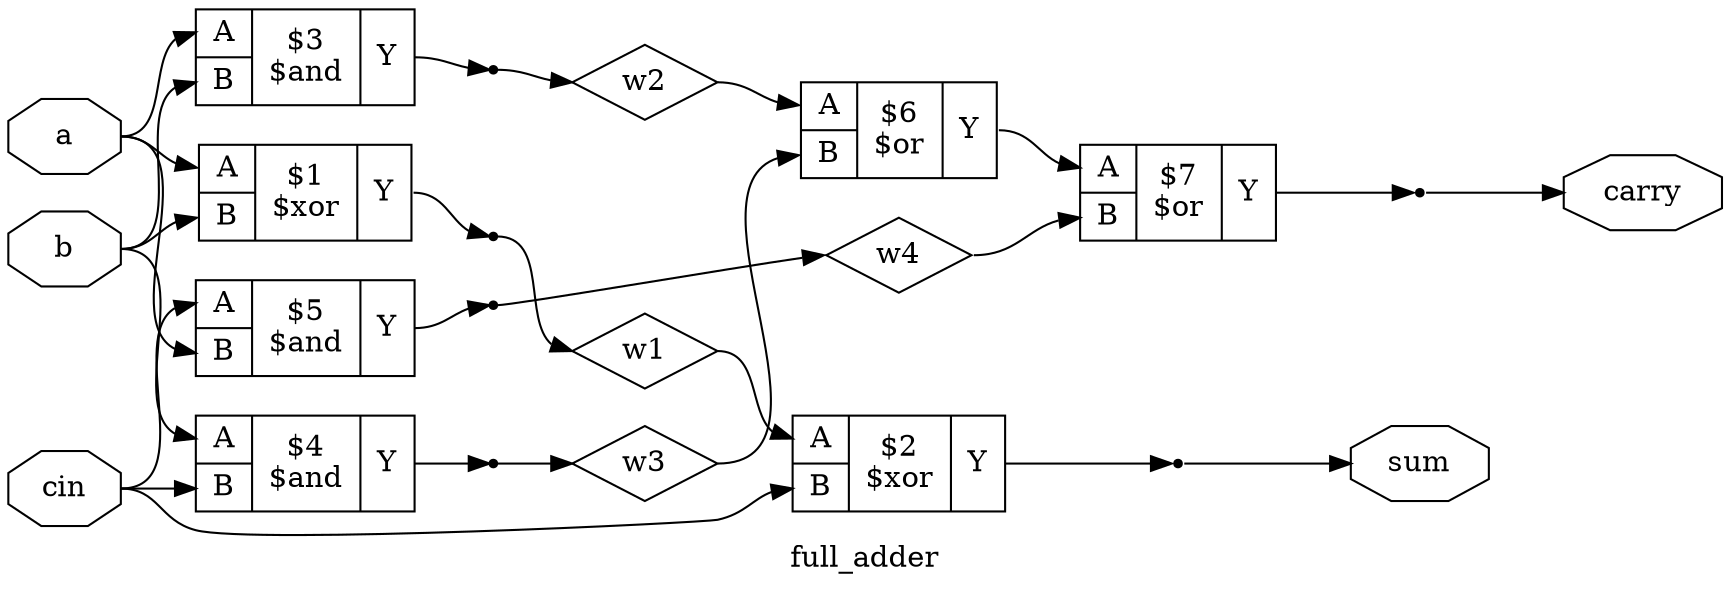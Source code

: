 digraph "full_adder" {
label="full_adder";
rankdir="LR";
remincross=true;
n8 [ shape=diamond, label="w4", color="black", fontcolor="black" ];
n9 [ shape=diamond, label="w3", color="black", fontcolor="black" ];
n10 [ shape=diamond, label="w2", color="black", fontcolor="black" ];
n11 [ shape=diamond, label="w1", color="black", fontcolor="black" ];
n12 [ shape=octagon, label="carry", color="black", fontcolor="black" ];
n13 [ shape=octagon, label="sum", color="black", fontcolor="black" ];
n14 [ shape=octagon, label="cin", color="black", fontcolor="black" ];
n15 [ shape=octagon, label="b", color="black", fontcolor="black" ];
n16 [ shape=octagon, label="a", color="black", fontcolor="black" ];
c20 [ shape=record, label="{{<p17> A|<p18> B}|$7\n$or|{<p19> Y}}",  ];
c21 [ shape=record, label="{{<p17> A|<p18> B}|$6\n$or|{<p19> Y}}",  ];
c22 [ shape=record, label="{{<p17> A|<p18> B}|$5\n$and|{<p19> Y}}",  ];
c23 [ shape=record, label="{{<p17> A|<p18> B}|$4\n$and|{<p19> Y}}",  ];
c24 [ shape=record, label="{{<p17> A|<p18> B}|$3\n$and|{<p19> Y}}",  ];
c25 [ shape=record, label="{{<p17> A|<p18> B}|$2\n$xor|{<p19> Y}}",  ];
c26 [ shape=record, label="{{<p17> A|<p18> B}|$1\n$xor|{<p19> Y}}",  ];
x0 [shape=point, ];
x1 [shape=point, ];
x2 [shape=point, ];
x3 [shape=point, ];
x4 [shape=point, ];
x5 [shape=point, ];
c20:p19:e -> x5:w [color="black", fontcolor="black", label=""];
x2:e -> n10:w [color="black", fontcolor="black", label=""];
n10:e -> c21:p17:w [color="black", fontcolor="black", label=""];
x0:e -> n11:w [color="black", fontcolor="black", label=""];
n11:e -> c25:p17:w [color="black", fontcolor="black", label=""];
x5:e -> n12:w [color="black", fontcolor="black", label=""];
x1:e -> n13:w [color="black", fontcolor="black", label=""];
n14:e -> c22:p17:w [color="black", fontcolor="black", label=""];
n14:e -> c23:p18:w [color="black", fontcolor="black", label=""];
n14:e -> c25:p18:w [color="black", fontcolor="black", label=""];
n15:e -> c23:p17:w [color="black", fontcolor="black", label=""];
n15:e -> c24:p18:w [color="black", fontcolor="black", label=""];
n15:e -> c26:p18:w [color="black", fontcolor="black", label=""];
n16:e -> c22:p18:w [color="black", fontcolor="black", label=""];
n16:e -> c24:p17:w [color="black", fontcolor="black", label=""];
n16:e -> c26:p17:w [color="black", fontcolor="black", label=""];
c21:p19:e -> c20:p17:w [color="black", fontcolor="black", label=""];
c22:p19:e -> x4:w [color="black", fontcolor="black", label=""];
c23:p19:e -> x3:w [color="black", fontcolor="black", label=""];
c24:p19:e -> x2:w [color="black", fontcolor="black", label=""];
c25:p19:e -> x1:w [color="black", fontcolor="black", label=""];
c26:p19:e -> x0:w [color="black", fontcolor="black", label=""];
x4:e -> n8:w [color="black", fontcolor="black", label=""];
n8:e -> c20:p18:w [color="black", fontcolor="black", label=""];
x3:e -> n9:w [color="black", fontcolor="black", label=""];
n9:e -> c21:p18:w [color="black", fontcolor="black", label=""];
}
